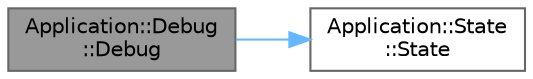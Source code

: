 digraph "Application::Debug::Debug"
{
 // LATEX_PDF_SIZE
  bgcolor="transparent";
  edge [fontname=Helvetica,fontsize=10,labelfontname=Helvetica,labelfontsize=10];
  node [fontname=Helvetica,fontsize=10,shape=box,height=0.2,width=0.4];
  rankdir="LR";
  Node1 [id="Node000001",label="Application::Debug\l::Debug",height=0.2,width=0.4,color="gray40", fillcolor="grey60", style="filled", fontcolor="black",tooltip="Constructor que inicializa el estado de depuración."];
  Node1 -> Node2 [id="edge1_Node000001_Node000002",color="steelblue1",style="solid",tooltip=" "];
  Node2 [id="Node000002",label="Application::State\l::State",height=0.2,width=0.4,color="grey40", fillcolor="white", style="filled",URL="$class_application_1_1_state.html#a374a363a3447f88efa91946a66616f2e",tooltip="Constructor que inicializa el estado con el contexto de la máquina de estados."];
}

